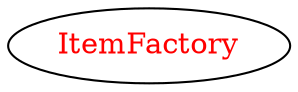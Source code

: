 digraph dependencyGraph {
 concentrate=true;
 ranksep="2.0";
 rankdir="LR"; 
 splines="ortho";
"ItemFactory" [fontcolor="red"];
}